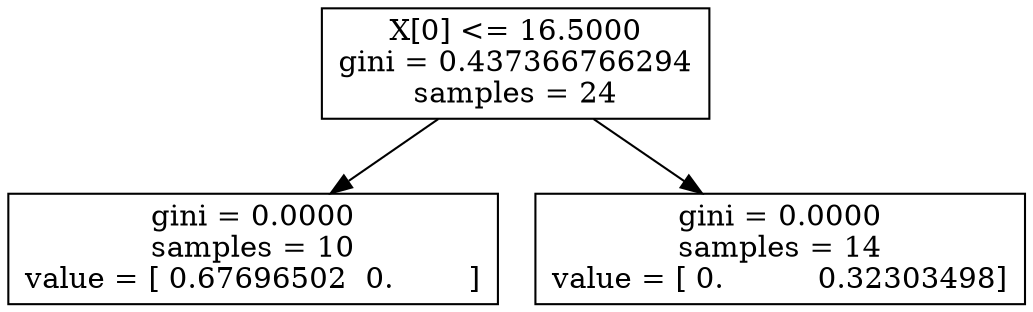 digraph Tree {
0 [label="X[0] <= 16.5000\ngini = 0.437366766294\nsamples = 24", shape="box"] ;
1 [label="gini = 0.0000\nsamples = 10\nvalue = [ 0.67696502  0.        ]", shape="box"] ;
0 -> 1 ;
2 [label="gini = 0.0000\nsamples = 14\nvalue = [ 0.          0.32303498]", shape="box"] ;
0 -> 2 ;
}